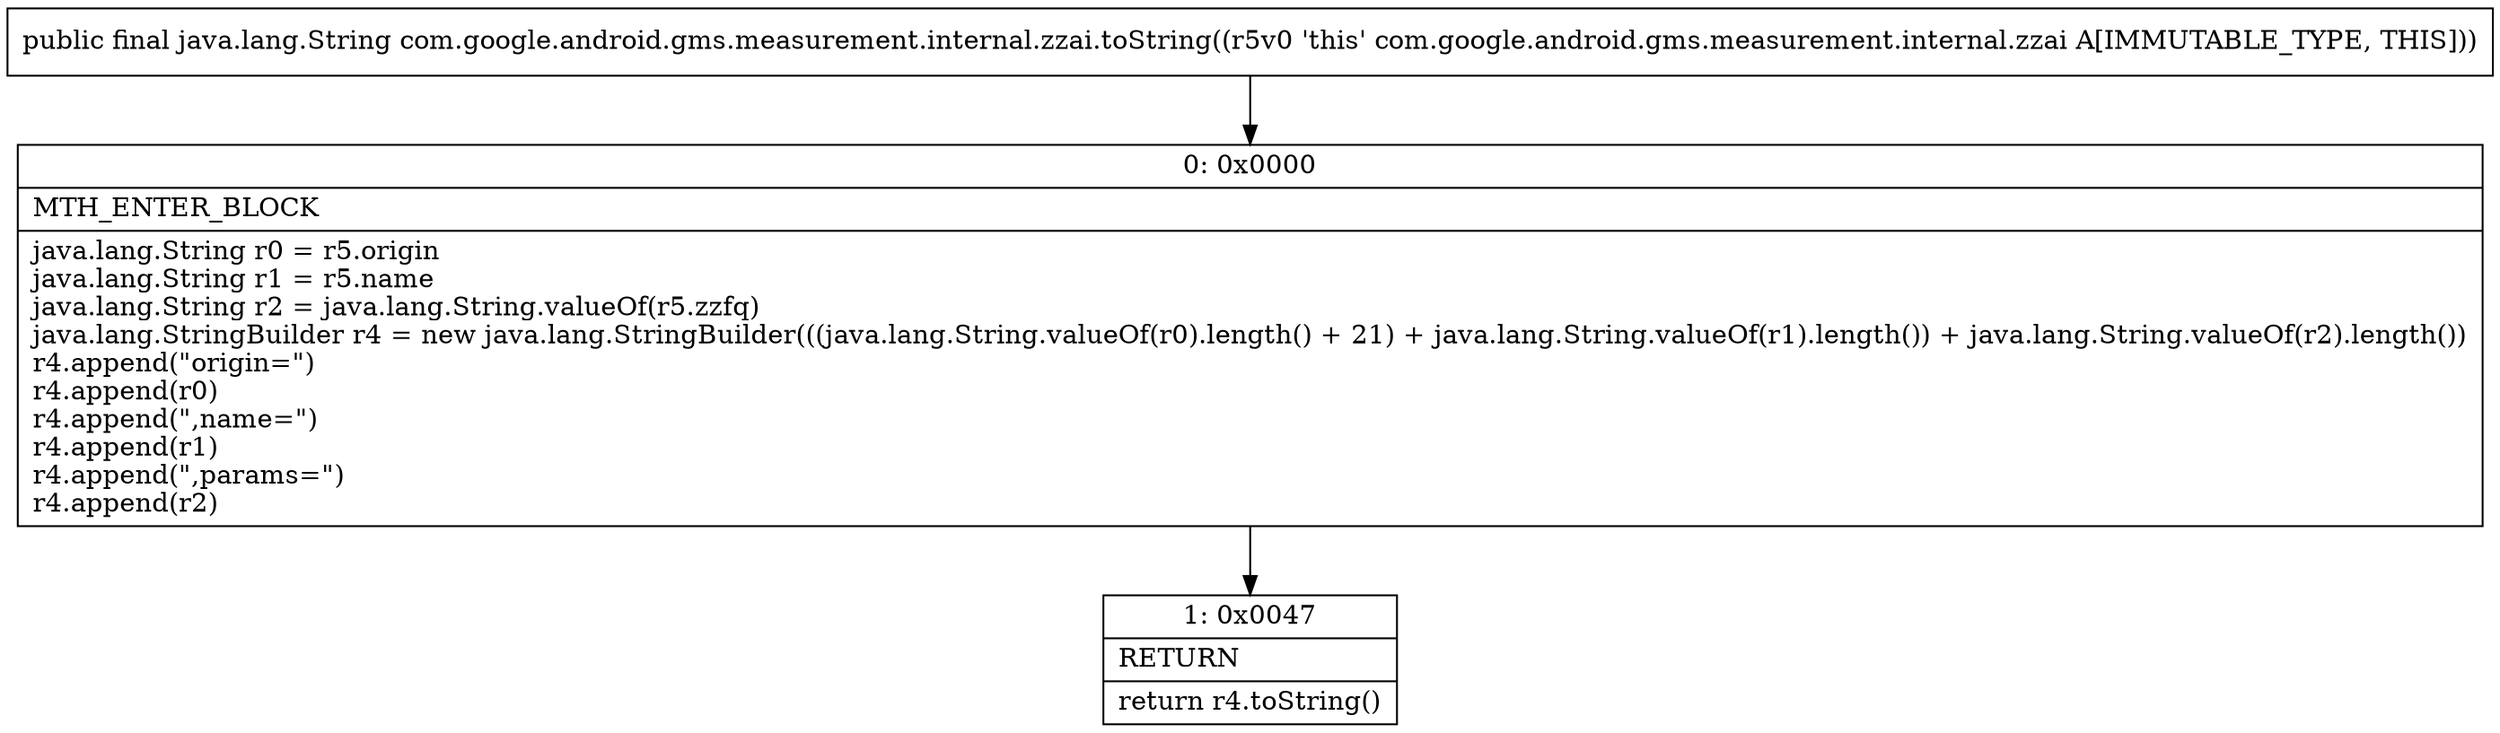 digraph "CFG forcom.google.android.gms.measurement.internal.zzai.toString()Ljava\/lang\/String;" {
Node_0 [shape=record,label="{0\:\ 0x0000|MTH_ENTER_BLOCK\l|java.lang.String r0 = r5.origin\ljava.lang.String r1 = r5.name\ljava.lang.String r2 = java.lang.String.valueOf(r5.zzfq)\ljava.lang.StringBuilder r4 = new java.lang.StringBuilder(((java.lang.String.valueOf(r0).length() + 21) + java.lang.String.valueOf(r1).length()) + java.lang.String.valueOf(r2).length())\lr4.append(\"origin=\")\lr4.append(r0)\lr4.append(\",name=\")\lr4.append(r1)\lr4.append(\",params=\")\lr4.append(r2)\l}"];
Node_1 [shape=record,label="{1\:\ 0x0047|RETURN\l|return r4.toString()\l}"];
MethodNode[shape=record,label="{public final java.lang.String com.google.android.gms.measurement.internal.zzai.toString((r5v0 'this' com.google.android.gms.measurement.internal.zzai A[IMMUTABLE_TYPE, THIS])) }"];
MethodNode -> Node_0;
Node_0 -> Node_1;
}

